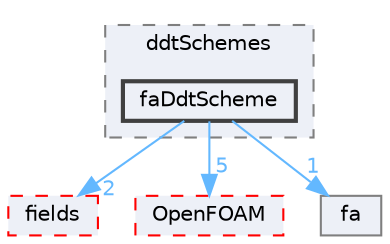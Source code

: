 digraph "src/finiteArea/finiteArea/ddtSchemes/faDdtScheme"
{
 // LATEX_PDF_SIZE
  bgcolor="transparent";
  edge [fontname=Helvetica,fontsize=10,labelfontname=Helvetica,labelfontsize=10];
  node [fontname=Helvetica,fontsize=10,shape=box,height=0.2,width=0.4];
  compound=true
  subgraph clusterdir_02627098f459dfbfeff8bc2fa413196a {
    graph [ bgcolor="#edf0f7", pencolor="grey50", label="ddtSchemes", fontname=Helvetica,fontsize=10 style="filled,dashed", URL="dir_02627098f459dfbfeff8bc2fa413196a.html",tooltip=""]
  dir_125b19edec5ca754b284e015d043cbf2 [label="faDdtScheme", fillcolor="#edf0f7", color="grey25", style="filled,bold", URL="dir_125b19edec5ca754b284e015d043cbf2.html",tooltip=""];
  }
  dir_82c77a639fb8894523e0866635d617d1 [label="fields", fillcolor="#edf0f7", color="red", style="filled,dashed", URL="dir_82c77a639fb8894523e0866635d617d1.html",tooltip=""];
  dir_c5473ff19b20e6ec4dfe5c310b3778a8 [label="OpenFOAM", fillcolor="#edf0f7", color="red", style="filled,dashed", URL="dir_c5473ff19b20e6ec4dfe5c310b3778a8.html",tooltip=""];
  dir_e5a517ccc941541272063f044b95a606 [label="fa", fillcolor="#edf0f7", color="grey50", style="filled", URL="dir_e5a517ccc941541272063f044b95a606.html",tooltip=""];
  dir_125b19edec5ca754b284e015d043cbf2->dir_82c77a639fb8894523e0866635d617d1 [headlabel="2", labeldistance=1.5 headhref="dir_001281_001330.html" href="dir_001281_001330.html" color="steelblue1" fontcolor="steelblue1"];
  dir_125b19edec5ca754b284e015d043cbf2->dir_c5473ff19b20e6ec4dfe5c310b3778a8 [headlabel="5", labeldistance=1.5 headhref="dir_001281_002695.html" href="dir_001281_002695.html" color="steelblue1" fontcolor="steelblue1"];
  dir_125b19edec5ca754b284e015d043cbf2->dir_e5a517ccc941541272063f044b95a606 [headlabel="1", labeldistance=1.5 headhref="dir_001281_001240.html" href="dir_001281_001240.html" color="steelblue1" fontcolor="steelblue1"];
}
